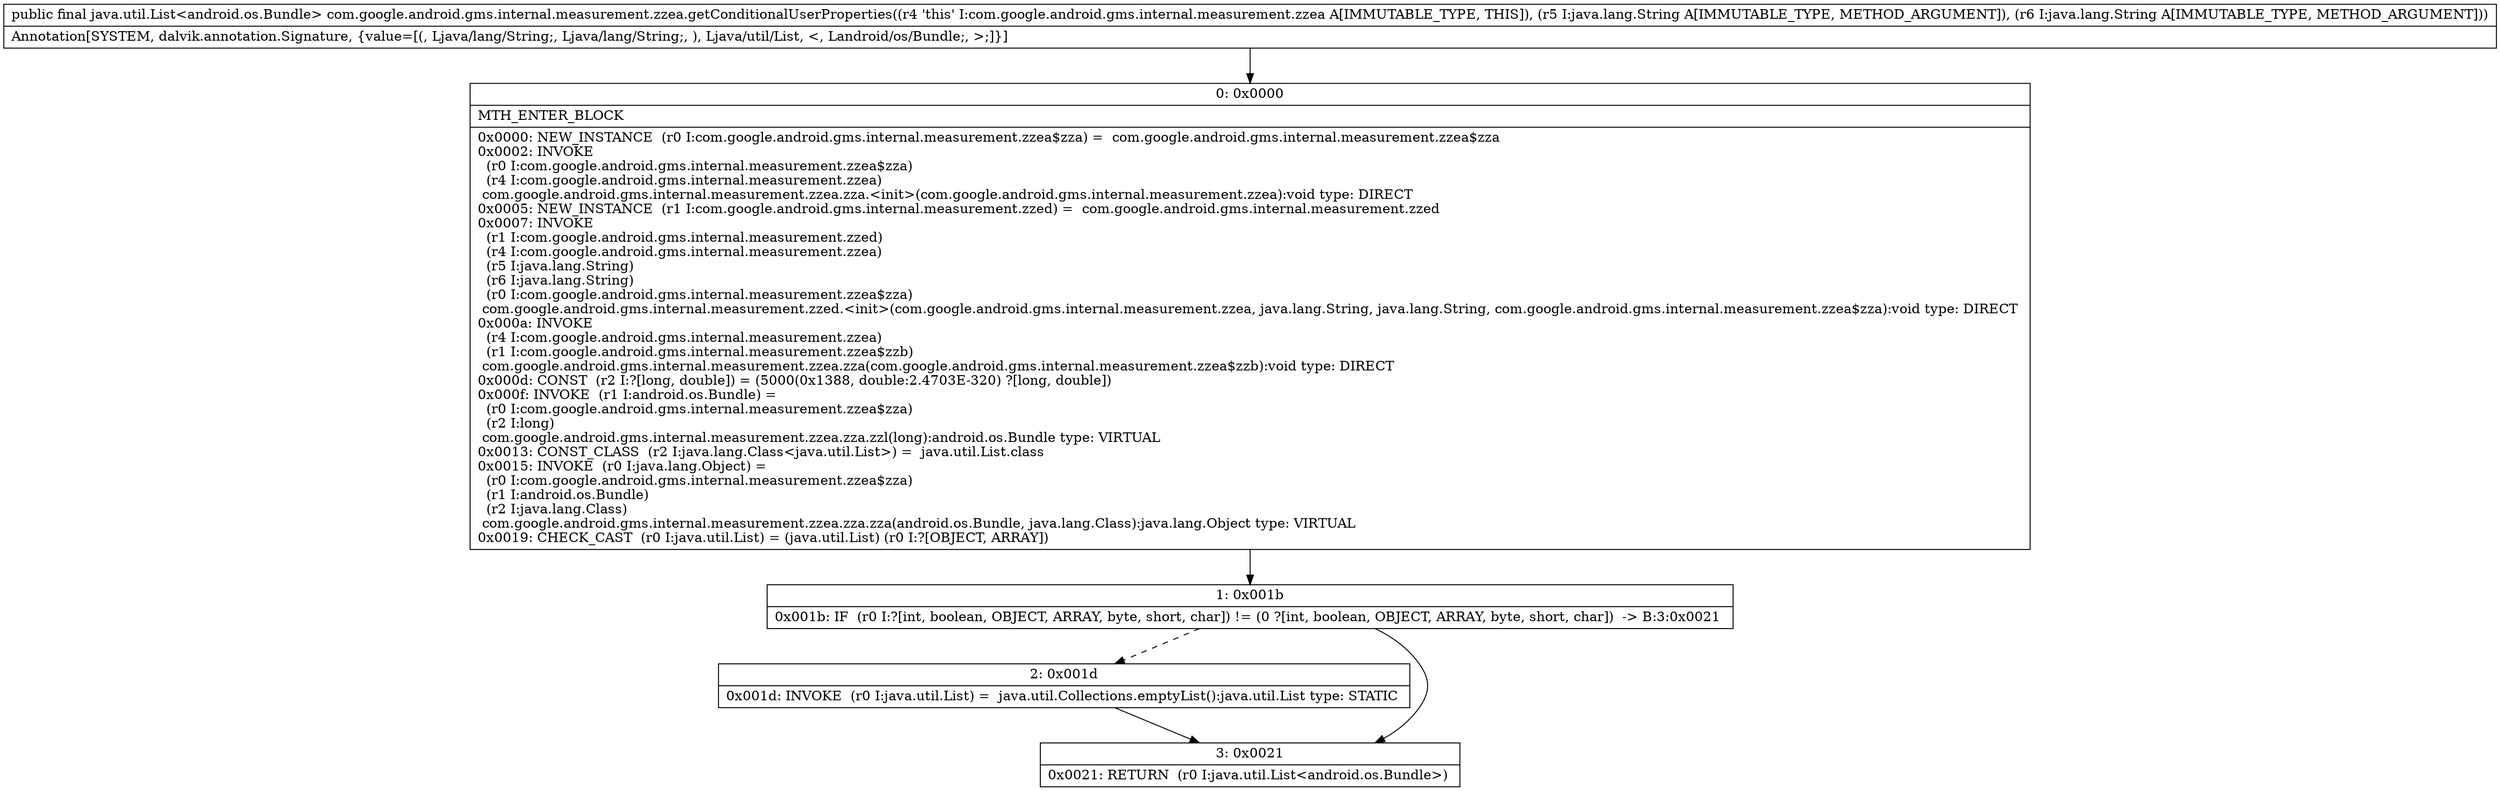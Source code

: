 digraph "CFG forcom.google.android.gms.internal.measurement.zzea.getConditionalUserProperties(Ljava\/lang\/String;Ljava\/lang\/String;)Ljava\/util\/List;" {
Node_0 [shape=record,label="{0\:\ 0x0000|MTH_ENTER_BLOCK\l|0x0000: NEW_INSTANCE  (r0 I:com.google.android.gms.internal.measurement.zzea$zza) =  com.google.android.gms.internal.measurement.zzea$zza \l0x0002: INVOKE  \l  (r0 I:com.google.android.gms.internal.measurement.zzea$zza)\l  (r4 I:com.google.android.gms.internal.measurement.zzea)\l com.google.android.gms.internal.measurement.zzea.zza.\<init\>(com.google.android.gms.internal.measurement.zzea):void type: DIRECT \l0x0005: NEW_INSTANCE  (r1 I:com.google.android.gms.internal.measurement.zzed) =  com.google.android.gms.internal.measurement.zzed \l0x0007: INVOKE  \l  (r1 I:com.google.android.gms.internal.measurement.zzed)\l  (r4 I:com.google.android.gms.internal.measurement.zzea)\l  (r5 I:java.lang.String)\l  (r6 I:java.lang.String)\l  (r0 I:com.google.android.gms.internal.measurement.zzea$zza)\l com.google.android.gms.internal.measurement.zzed.\<init\>(com.google.android.gms.internal.measurement.zzea, java.lang.String, java.lang.String, com.google.android.gms.internal.measurement.zzea$zza):void type: DIRECT \l0x000a: INVOKE  \l  (r4 I:com.google.android.gms.internal.measurement.zzea)\l  (r1 I:com.google.android.gms.internal.measurement.zzea$zzb)\l com.google.android.gms.internal.measurement.zzea.zza(com.google.android.gms.internal.measurement.zzea$zzb):void type: DIRECT \l0x000d: CONST  (r2 I:?[long, double]) = (5000(0x1388, double:2.4703E\-320) ?[long, double]) \l0x000f: INVOKE  (r1 I:android.os.Bundle) = \l  (r0 I:com.google.android.gms.internal.measurement.zzea$zza)\l  (r2 I:long)\l com.google.android.gms.internal.measurement.zzea.zza.zzl(long):android.os.Bundle type: VIRTUAL \l0x0013: CONST_CLASS  (r2 I:java.lang.Class\<java.util.List\>) =  java.util.List.class \l0x0015: INVOKE  (r0 I:java.lang.Object) = \l  (r0 I:com.google.android.gms.internal.measurement.zzea$zza)\l  (r1 I:android.os.Bundle)\l  (r2 I:java.lang.Class)\l com.google.android.gms.internal.measurement.zzea.zza.zza(android.os.Bundle, java.lang.Class):java.lang.Object type: VIRTUAL \l0x0019: CHECK_CAST  (r0 I:java.util.List) = (java.util.List) (r0 I:?[OBJECT, ARRAY]) \l}"];
Node_1 [shape=record,label="{1\:\ 0x001b|0x001b: IF  (r0 I:?[int, boolean, OBJECT, ARRAY, byte, short, char]) != (0 ?[int, boolean, OBJECT, ARRAY, byte, short, char])  \-\> B:3:0x0021 \l}"];
Node_2 [shape=record,label="{2\:\ 0x001d|0x001d: INVOKE  (r0 I:java.util.List) =  java.util.Collections.emptyList():java.util.List type: STATIC \l}"];
Node_3 [shape=record,label="{3\:\ 0x0021|0x0021: RETURN  (r0 I:java.util.List\<android.os.Bundle\>) \l}"];
MethodNode[shape=record,label="{public final java.util.List\<android.os.Bundle\> com.google.android.gms.internal.measurement.zzea.getConditionalUserProperties((r4 'this' I:com.google.android.gms.internal.measurement.zzea A[IMMUTABLE_TYPE, THIS]), (r5 I:java.lang.String A[IMMUTABLE_TYPE, METHOD_ARGUMENT]), (r6 I:java.lang.String A[IMMUTABLE_TYPE, METHOD_ARGUMENT]))  | Annotation[SYSTEM, dalvik.annotation.Signature, \{value=[(, Ljava\/lang\/String;, Ljava\/lang\/String;, ), Ljava\/util\/List, \<, Landroid\/os\/Bundle;, \>;]\}]\l}"];
MethodNode -> Node_0;
Node_0 -> Node_1;
Node_1 -> Node_2[style=dashed];
Node_1 -> Node_3;
Node_2 -> Node_3;
}

